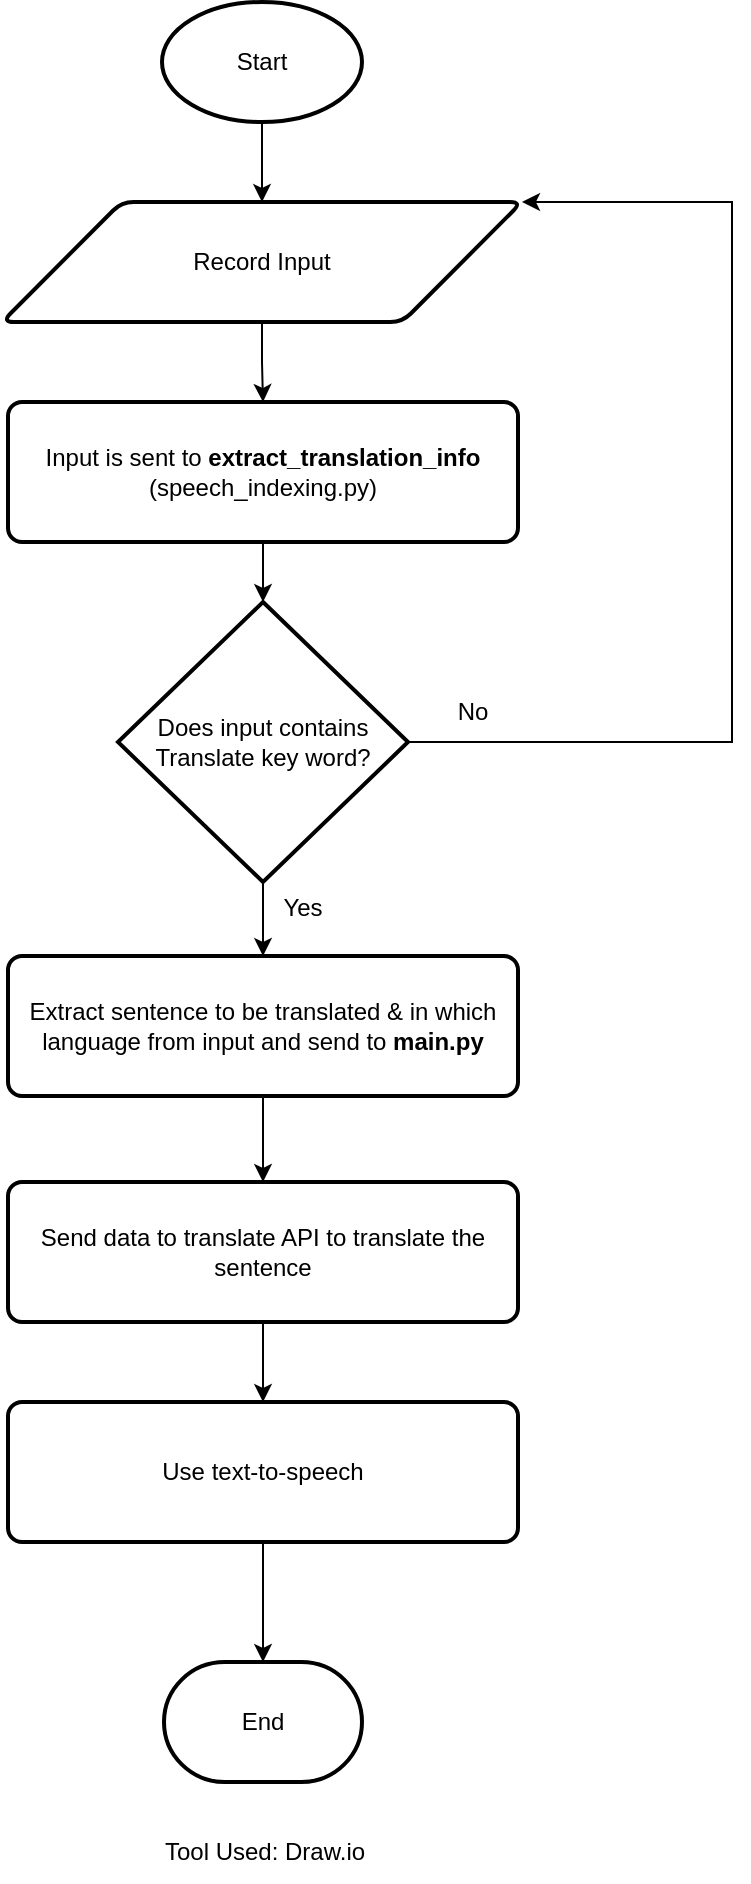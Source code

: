 <mxfile version="24.3.1" type="device">
  <diagram name="Page-1" id="3oECRVs9FXXwJbp_gHhL">
    <mxGraphModel dx="880" dy="535" grid="1" gridSize="10" guides="1" tooltips="1" connect="1" arrows="1" fold="1" page="1" pageScale="1" pageWidth="850" pageHeight="1100" math="0" shadow="0">
      <root>
        <mxCell id="0" />
        <mxCell id="1" parent="0" />
        <mxCell id="kSgp659HOOLKuzvzk9Ju-11" style="edgeStyle=orthogonalEdgeStyle;rounded=0;orthogonalLoop=1;jettySize=auto;html=1;exitX=0.5;exitY=1;exitDx=0;exitDy=0;exitPerimeter=0;entryX=0.5;entryY=0;entryDx=0;entryDy=0;" parent="1" source="kSgp659HOOLKuzvzk9Ju-1" target="kSgp659HOOLKuzvzk9Ju-2" edge="1">
          <mxGeometry relative="1" as="geometry" />
        </mxCell>
        <mxCell id="kSgp659HOOLKuzvzk9Ju-1" value="Start" style="strokeWidth=2;html=1;shape=mxgraph.flowchart.start_1;whiteSpace=wrap;" parent="1" vertex="1">
          <mxGeometry x="375" y="20" width="100" height="60" as="geometry" />
        </mxCell>
        <mxCell id="kSgp659HOOLKuzvzk9Ju-12" style="edgeStyle=orthogonalEdgeStyle;rounded=0;orthogonalLoop=1;jettySize=auto;html=1;entryX=0.5;entryY=0;entryDx=0;entryDy=0;" parent="1" source="kSgp659HOOLKuzvzk9Ju-2" target="kSgp659HOOLKuzvzk9Ju-4" edge="1">
          <mxGeometry relative="1" as="geometry" />
        </mxCell>
        <mxCell id="kSgp659HOOLKuzvzk9Ju-2" value="Record Input" style="shape=parallelogram;html=1;strokeWidth=2;perimeter=parallelogramPerimeter;whiteSpace=wrap;rounded=1;arcSize=12;size=0.23;" parent="1" vertex="1">
          <mxGeometry x="295" y="120" width="260" height="60" as="geometry" />
        </mxCell>
        <mxCell id="kSgp659HOOLKuzvzk9Ju-4" value="Input is sent to&amp;nbsp;&lt;b&gt;extract_translation_info &lt;/b&gt;(speech_indexing.py)" style="rounded=1;whiteSpace=wrap;html=1;absoluteArcSize=1;arcSize=14;strokeWidth=2;" parent="1" vertex="1">
          <mxGeometry x="298" y="220" width="255" height="70" as="geometry" />
        </mxCell>
        <mxCell id="kSgp659HOOLKuzvzk9Ju-14" style="edgeStyle=orthogonalEdgeStyle;rounded=0;orthogonalLoop=1;jettySize=auto;html=1;exitX=0.5;exitY=1;exitDx=0;exitDy=0;exitPerimeter=0;entryX=0.5;entryY=0;entryDx=0;entryDy=0;" parent="1" source="kSgp659HOOLKuzvzk9Ju-5" target="kSgp659HOOLKuzvzk9Ju-6" edge="1">
          <mxGeometry relative="1" as="geometry" />
        </mxCell>
        <mxCell id="kSgp659HOOLKuzvzk9Ju-15" style="edgeStyle=orthogonalEdgeStyle;rounded=0;orthogonalLoop=1;jettySize=auto;html=1;exitX=1;exitY=0.5;exitDx=0;exitDy=0;exitPerimeter=0;entryX=1;entryY=0;entryDx=0;entryDy=0;" parent="1" source="kSgp659HOOLKuzvzk9Ju-5" target="kSgp659HOOLKuzvzk9Ju-2" edge="1">
          <mxGeometry relative="1" as="geometry">
            <Array as="points">
              <mxPoint x="660" y="390" />
              <mxPoint x="660" y="120" />
            </Array>
          </mxGeometry>
        </mxCell>
        <mxCell id="kSgp659HOOLKuzvzk9Ju-5" value="Does input contains Translate key word?" style="strokeWidth=2;html=1;shape=mxgraph.flowchart.decision;whiteSpace=wrap;" parent="1" vertex="1">
          <mxGeometry x="353" y="320" width="145" height="140" as="geometry" />
        </mxCell>
        <mxCell id="kSgp659HOOLKuzvzk9Ju-16" style="edgeStyle=orthogonalEdgeStyle;rounded=0;orthogonalLoop=1;jettySize=auto;html=1;exitX=0.5;exitY=1;exitDx=0;exitDy=0;" parent="1" source="kSgp659HOOLKuzvzk9Ju-6" target="kSgp659HOOLKuzvzk9Ju-8" edge="1">
          <mxGeometry relative="1" as="geometry" />
        </mxCell>
        <mxCell id="kSgp659HOOLKuzvzk9Ju-6" value="Extract sentence to be translated &amp;amp; in which language from input and send to &lt;b&gt;main.py&lt;/b&gt;" style="rounded=1;whiteSpace=wrap;html=1;absoluteArcSize=1;arcSize=14;strokeWidth=2;" parent="1" vertex="1">
          <mxGeometry x="298" y="497" width="255" height="70" as="geometry" />
        </mxCell>
        <mxCell id="kSgp659HOOLKuzvzk9Ju-17" style="edgeStyle=orthogonalEdgeStyle;rounded=0;orthogonalLoop=1;jettySize=auto;html=1;exitX=0.5;exitY=1;exitDx=0;exitDy=0;" parent="1" source="kSgp659HOOLKuzvzk9Ju-8" target="kSgp659HOOLKuzvzk9Ju-9" edge="1">
          <mxGeometry relative="1" as="geometry" />
        </mxCell>
        <mxCell id="kSgp659HOOLKuzvzk9Ju-8" value="Send data to translate API to translate the sentence" style="rounded=1;whiteSpace=wrap;html=1;absoluteArcSize=1;arcSize=14;strokeWidth=2;" parent="1" vertex="1">
          <mxGeometry x="298" y="610" width="255" height="70" as="geometry" />
        </mxCell>
        <mxCell id="kSgp659HOOLKuzvzk9Ju-9" value="Use text-to-speech" style="rounded=1;whiteSpace=wrap;html=1;absoluteArcSize=1;arcSize=14;strokeWidth=2;" parent="1" vertex="1">
          <mxGeometry x="298" y="720" width="255" height="70" as="geometry" />
        </mxCell>
        <mxCell id="kSgp659HOOLKuzvzk9Ju-10" value="End" style="strokeWidth=2;html=1;shape=mxgraph.flowchart.terminator;whiteSpace=wrap;" parent="1" vertex="1">
          <mxGeometry x="376" y="850" width="99" height="60" as="geometry" />
        </mxCell>
        <mxCell id="kSgp659HOOLKuzvzk9Ju-13" style="edgeStyle=orthogonalEdgeStyle;rounded=0;orthogonalLoop=1;jettySize=auto;html=1;exitX=0.5;exitY=1;exitDx=0;exitDy=0;entryX=0.5;entryY=0;entryDx=0;entryDy=0;entryPerimeter=0;" parent="1" source="kSgp659HOOLKuzvzk9Ju-4" target="kSgp659HOOLKuzvzk9Ju-5" edge="1">
          <mxGeometry relative="1" as="geometry" />
        </mxCell>
        <mxCell id="kSgp659HOOLKuzvzk9Ju-19" style="edgeStyle=orthogonalEdgeStyle;rounded=0;orthogonalLoop=1;jettySize=auto;html=1;exitX=0.5;exitY=1;exitDx=0;exitDy=0;entryX=0.5;entryY=0;entryDx=0;entryDy=0;entryPerimeter=0;" parent="1" source="kSgp659HOOLKuzvzk9Ju-9" target="kSgp659HOOLKuzvzk9Ju-10" edge="1">
          <mxGeometry relative="1" as="geometry" />
        </mxCell>
        <mxCell id="kSgp659HOOLKuzvzk9Ju-20" value="No" style="text;html=1;align=center;verticalAlign=middle;resizable=0;points=[];autosize=1;strokeColor=none;fillColor=none;" parent="1" vertex="1">
          <mxGeometry x="510" y="360" width="40" height="30" as="geometry" />
        </mxCell>
        <mxCell id="kSgp659HOOLKuzvzk9Ju-21" value="Yes" style="text;html=1;align=center;verticalAlign=middle;resizable=0;points=[];autosize=1;strokeColor=none;fillColor=none;" parent="1" vertex="1">
          <mxGeometry x="425" y="458" width="40" height="30" as="geometry" />
        </mxCell>
        <mxCell id="kSgp659HOOLKuzvzk9Ju-22" value="Tool Used: Draw.io" style="text;html=1;align=center;verticalAlign=middle;resizable=0;points=[];autosize=1;strokeColor=none;fillColor=none;" parent="1" vertex="1">
          <mxGeometry x="365.5" y="930" width="120" height="30" as="geometry" />
        </mxCell>
      </root>
    </mxGraphModel>
  </diagram>
</mxfile>
